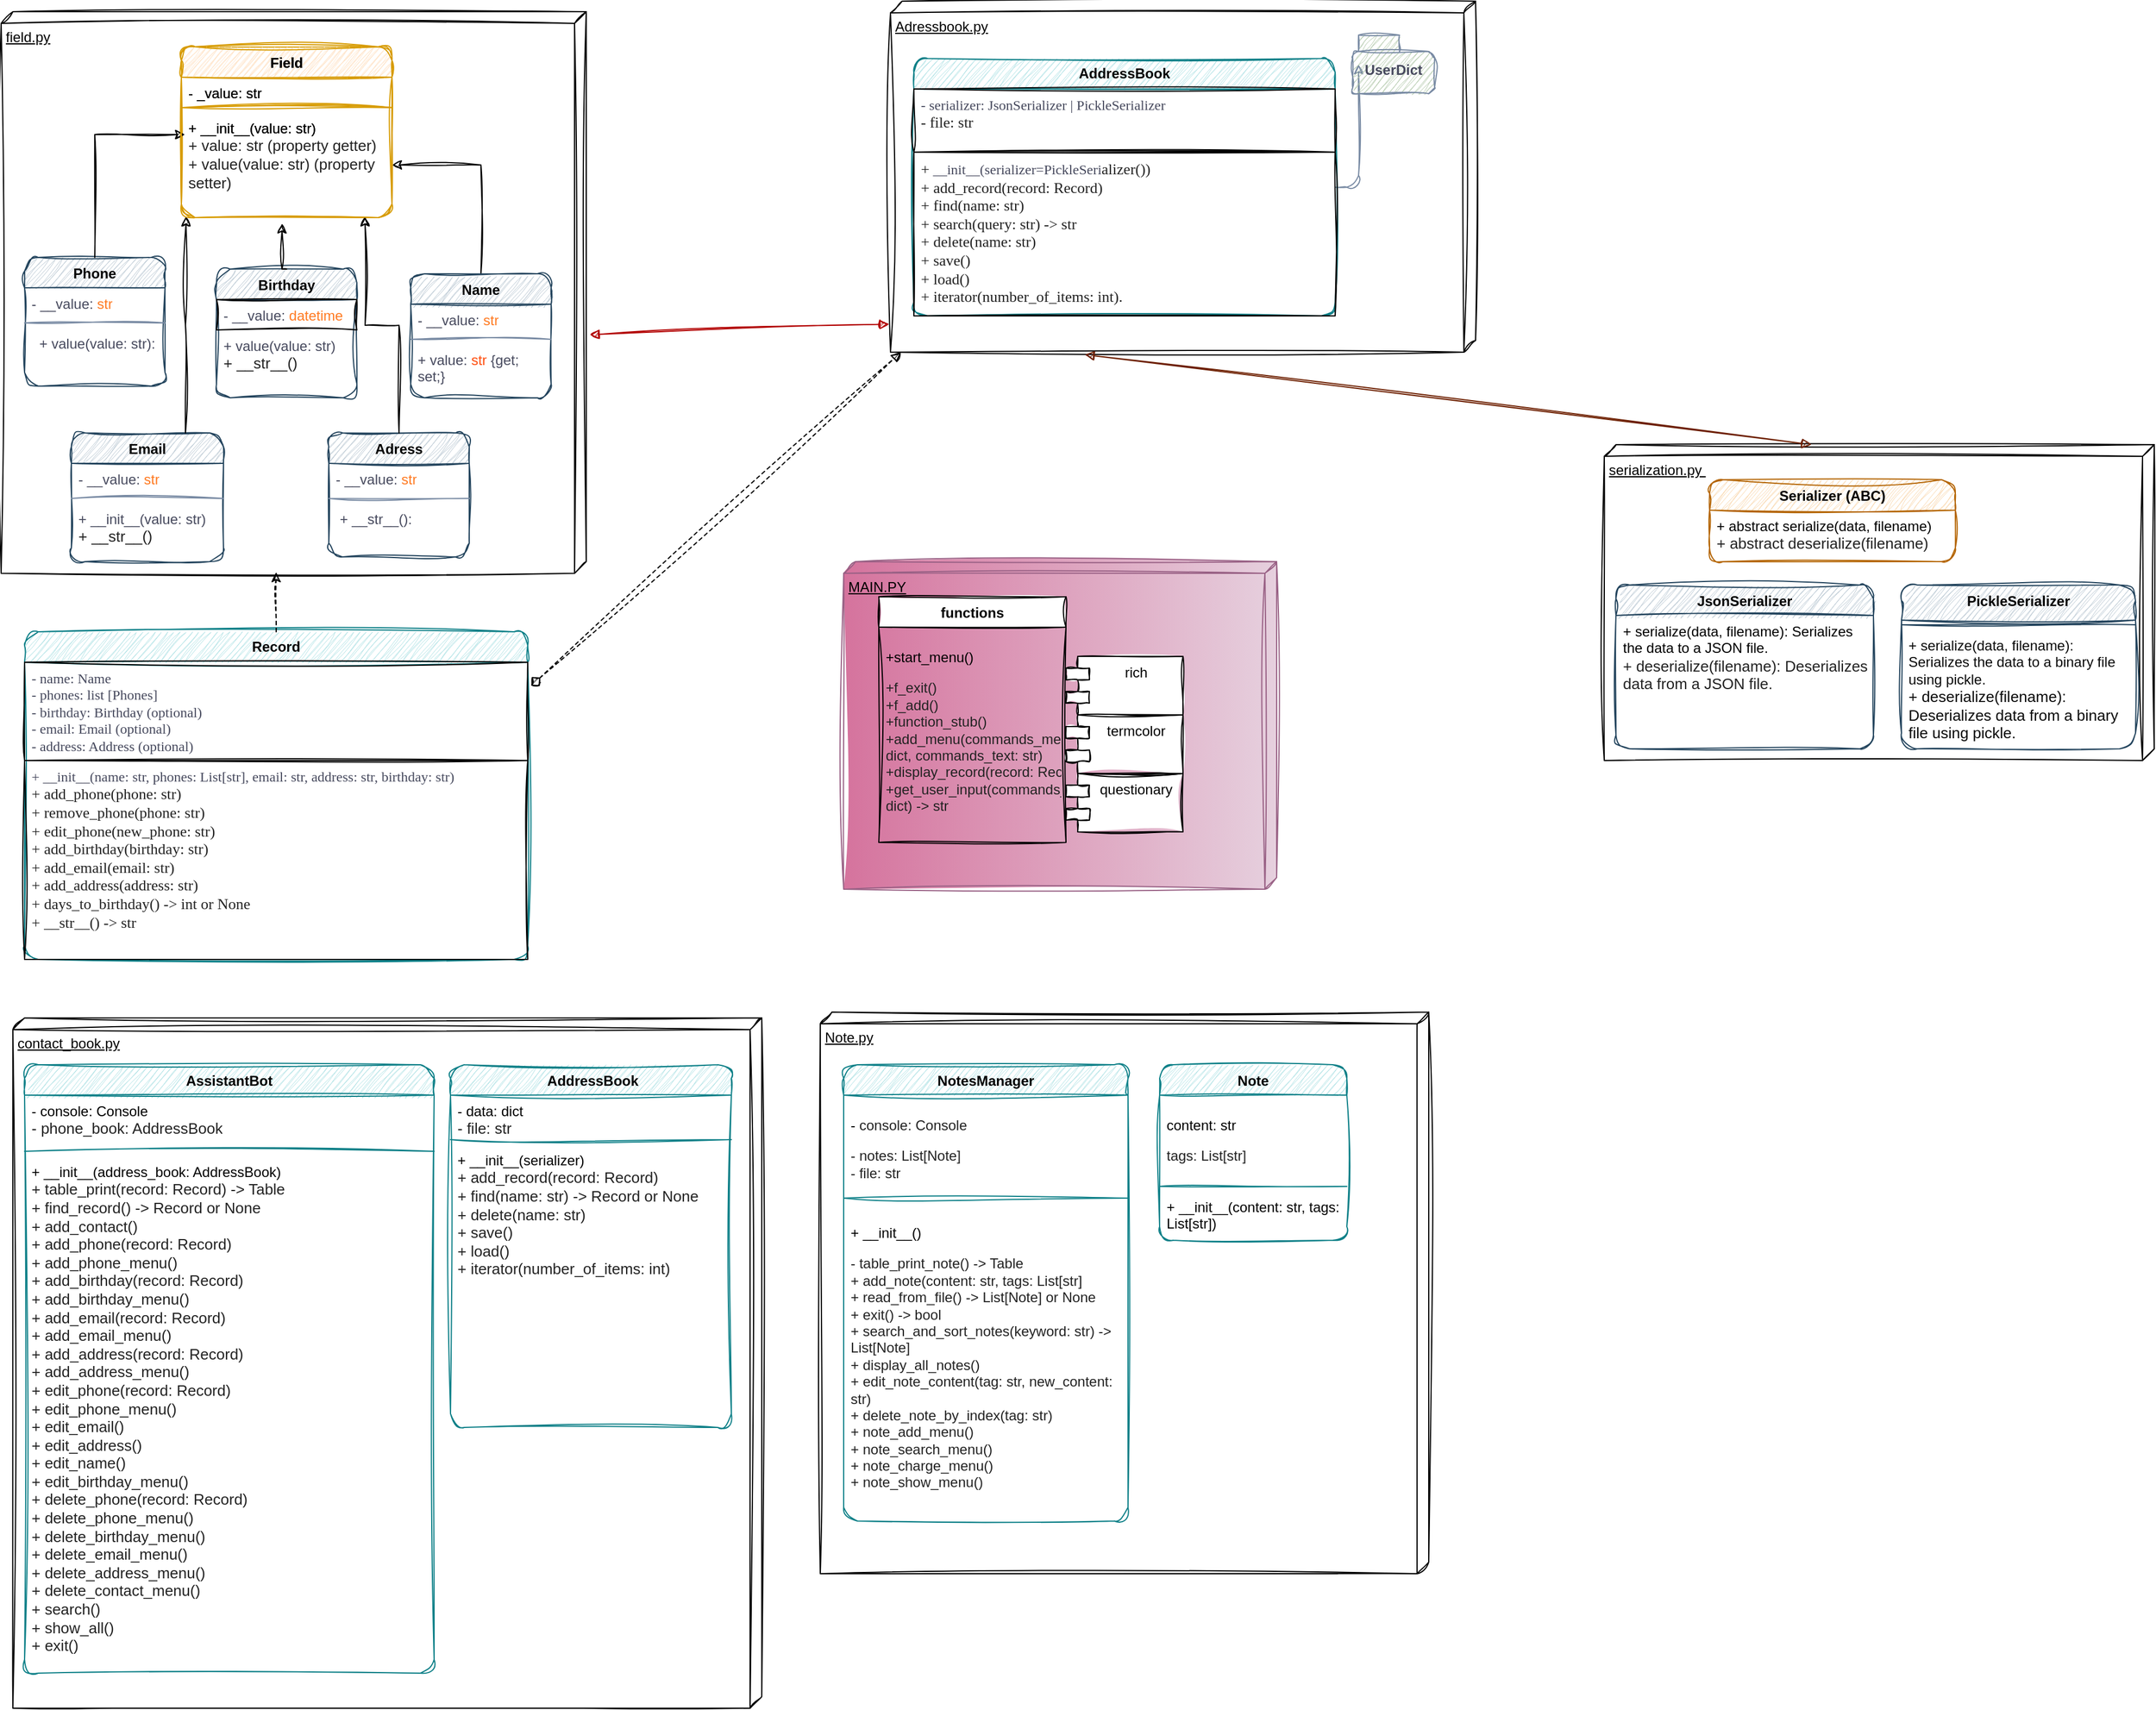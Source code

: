 <mxfile version="22.1.18" type="github">
  <diagram name="ページ1" id="56sixpd-Q7-I2ywJQ_Ff">
    <mxGraphModel dx="1434" dy="1959" grid="1" gridSize="10" guides="1" tooltips="1" connect="1" arrows="1" fold="1" page="1" pageScale="1" pageWidth="827" pageHeight="1169" math="0" shadow="0">
      <root>
        <mxCell id="0" />
        <mxCell id="1" parent="0" />
        <mxCell id="CZ0X2uUKR-2sS1H53aNZ-123" value="Note.py" style="verticalAlign=top;align=left;spacingTop=8;spacingLeft=2;spacingRight=12;shape=cube;size=10;direction=south;fontStyle=4;html=1;whiteSpace=wrap;sketch=1;curveFitting=1;jiggle=2;" vertex="1" parent="1">
          <mxGeometry x="730" y="-305" width="520" height="480" as="geometry" />
        </mxCell>
        <mxCell id="CZ0X2uUKR-2sS1H53aNZ-106" value="contact_book.py" style="verticalAlign=top;align=left;spacingTop=8;spacingLeft=2;spacingRight=12;shape=cube;size=10;direction=south;fontStyle=4;html=1;whiteSpace=wrap;sketch=1;curveFitting=1;jiggle=2;" vertex="1" parent="1">
          <mxGeometry x="40" y="-300" width="640" height="590" as="geometry" />
        </mxCell>
        <mxCell id="CZ0X2uUKR-2sS1H53aNZ-79" value="serialization.py&amp;nbsp;" style="verticalAlign=top;align=left;spacingTop=8;spacingLeft=2;spacingRight=12;shape=cube;size=10;direction=south;fontStyle=4;html=1;whiteSpace=wrap;sketch=1;curveFitting=1;jiggle=2;" vertex="1" parent="1">
          <mxGeometry x="1400" y="-790" width="470" height="270" as="geometry" />
        </mxCell>
        <mxCell id="CZ0X2uUKR-2sS1H53aNZ-51" value="field.py" style="verticalAlign=top;align=left;spacingTop=8;spacingLeft=2;spacingRight=12;shape=cube;size=10;direction=south;fontStyle=4;html=1;whiteSpace=wrap;sketch=1;curveFitting=1;jiggle=2;" vertex="1" parent="1">
          <mxGeometry x="30" y="-1160" width="500" height="480" as="geometry" />
        </mxCell>
        <mxCell id="CZ0X2uUKR-2sS1H53aNZ-50" value="Adressbook.py" style="verticalAlign=top;align=left;spacingTop=8;spacingLeft=2;spacingRight=12;shape=cube;size=10;direction=south;fontStyle=4;html=1;whiteSpace=wrap;sketch=1;curveFitting=1;jiggle=2;" vertex="1" parent="1">
          <mxGeometry x="790" y="-1169" width="500" height="300" as="geometry" />
        </mxCell>
        <mxCell id="CZ0X2uUKR-2sS1H53aNZ-56" style="edgeStyle=orthogonalEdgeStyle;rounded=0;orthogonalLoop=1;jettySize=auto;html=1;entryX=1;entryY=0.5;entryDx=0;entryDy=0;sketch=1;curveFitting=1;jiggle=2;" edge="1" parent="1" source="fRxtUmQrO1Woh4yGc04h-2" target="CZ0X2uUKR-2sS1H53aNZ-25">
          <mxGeometry relative="1" as="geometry" />
        </mxCell>
        <mxCell id="fRxtUmQrO1Woh4yGc04h-2" value="Name" style="swimlane;fontStyle=1;align=center;verticalAlign=top;childLayout=stackLayout;horizontal=1;startSize=26;horizontalStack=0;resizeParent=1;resizeParentMax=0;resizeLast=0;collapsible=1;marginBottom=0;whiteSpace=wrap;html=1;labelBackgroundColor=none;fillColor=#bac8d3;strokeColor=#23445d;rounded=1;sketch=1;curveFitting=1;jiggle=2;" parent="1" vertex="1">
          <mxGeometry x="380" y="-936" width="120" height="106" as="geometry" />
        </mxCell>
        <mxCell id="fRxtUmQrO1Woh4yGc04h-3" value="- __value:&amp;nbsp;&lt;font style=&quot;border-color: var(--border-color);&quot; color=&quot;#ff7a21&quot;&gt;str&lt;/font&gt;" style="text;strokeColor=none;fillColor=none;align=left;verticalAlign=top;spacingLeft=4;spacingRight=4;overflow=hidden;rotatable=0;points=[[0,0.5],[1,0.5]];portConstraint=eastwest;whiteSpace=wrap;html=1;labelBackgroundColor=none;fontColor=#46495D;rounded=1;sketch=1;curveFitting=1;jiggle=2;" parent="fRxtUmQrO1Woh4yGc04h-2" vertex="1">
          <mxGeometry y="26" width="120" height="26" as="geometry" />
        </mxCell>
        <mxCell id="fRxtUmQrO1Woh4yGc04h-4" value="" style="line;strokeWidth=1;fillColor=none;align=left;verticalAlign=middle;spacingTop=-1;spacingLeft=3;spacingRight=3;rotatable=0;labelPosition=right;points=[];portConstraint=eastwest;strokeColor=#788AA3;labelBackgroundColor=none;fontColor=#46495D;rounded=1;sketch=1;curveFitting=1;jiggle=2;" parent="fRxtUmQrO1Woh4yGc04h-2" vertex="1">
          <mxGeometry y="52" width="120" height="8" as="geometry" />
        </mxCell>
        <mxCell id="fRxtUmQrO1Woh4yGc04h-5" value="+ value:&amp;nbsp;&lt;font style=&quot;border-color: var(--border-color);&quot; color=&quot;#ff4d0d&quot;&gt;str&lt;/font&gt;&amp;nbsp;{get; set;}" style="text;strokeColor=none;fillColor=none;align=left;verticalAlign=top;spacingLeft=4;spacingRight=4;overflow=hidden;rotatable=0;points=[[0,0.5],[1,0.5]];portConstraint=eastwest;whiteSpace=wrap;html=1;labelBackgroundColor=none;fontColor=#46495D;rounded=1;sketch=1;curveFitting=1;jiggle=2;" parent="fRxtUmQrO1Woh4yGc04h-2" vertex="1">
          <mxGeometry y="60" width="120" height="46" as="geometry" />
        </mxCell>
        <mxCell id="fRxtUmQrO1Woh4yGc04h-6" value="Adress" style="swimlane;fontStyle=1;align=center;verticalAlign=top;childLayout=stackLayout;horizontal=1;startSize=26;horizontalStack=0;resizeParent=1;resizeParentMax=0;resizeLast=0;collapsible=1;marginBottom=0;whiteSpace=wrap;html=1;labelBackgroundColor=none;fillColor=#bac8d3;strokeColor=#23445d;rounded=1;sketch=1;curveFitting=1;jiggle=2;" parent="1" vertex="1">
          <mxGeometry x="310" y="-800" width="120" height="106" as="geometry" />
        </mxCell>
        <mxCell id="fRxtUmQrO1Woh4yGc04h-7" value="- __value:&amp;nbsp;&lt;font style=&quot;border-color: var(--border-color);&quot; color=&quot;#ff7a21&quot;&gt;str&lt;/font&gt;" style="text;strokeColor=none;fillColor=none;align=left;verticalAlign=top;spacingLeft=4;spacingRight=4;overflow=hidden;rotatable=0;points=[[0,0.5],[1,0.5]];portConstraint=eastwest;whiteSpace=wrap;html=1;labelBackgroundColor=none;fontColor=#46495D;rounded=1;sketch=1;curveFitting=1;jiggle=2;" parent="fRxtUmQrO1Woh4yGc04h-6" vertex="1">
          <mxGeometry y="26" width="120" height="26" as="geometry" />
        </mxCell>
        <mxCell id="fRxtUmQrO1Woh4yGc04h-8" value="" style="line;strokeWidth=1;fillColor=none;align=left;verticalAlign=middle;spacingTop=-1;spacingLeft=3;spacingRight=3;rotatable=0;labelPosition=right;points=[];portConstraint=eastwest;strokeColor=#788AA3;labelBackgroundColor=none;fontColor=#46495D;rounded=1;sketch=1;curveFitting=1;jiggle=2;" parent="fRxtUmQrO1Woh4yGc04h-6" vertex="1">
          <mxGeometry y="52" width="120" height="8" as="geometry" />
        </mxCell>
        <mxCell id="fRxtUmQrO1Woh4yGc04h-9" value="&amp;nbsp;+ __str__():" style="text;strokeColor=none;fillColor=none;align=left;verticalAlign=top;spacingLeft=4;spacingRight=4;overflow=hidden;rotatable=0;points=[[0,0.5],[1,0.5]];portConstraint=eastwest;whiteSpace=wrap;html=1;labelBackgroundColor=none;fontColor=#46495D;rounded=1;sketch=1;curveFitting=1;jiggle=2;" parent="fRxtUmQrO1Woh4yGc04h-6" vertex="1">
          <mxGeometry y="60" width="120" height="46" as="geometry" />
        </mxCell>
        <mxCell id="fRxtUmQrO1Woh4yGc04h-11" value="Email" style="swimlane;fontStyle=1;align=center;verticalAlign=top;childLayout=stackLayout;horizontal=1;startSize=26;horizontalStack=0;resizeParent=1;resizeParentMax=0;resizeLast=0;collapsible=1;marginBottom=0;whiteSpace=wrap;html=1;labelBackgroundColor=none;fillColor=#bac8d3;strokeColor=#23445d;rounded=1;sketch=1;curveFitting=1;jiggle=2;" parent="1" vertex="1">
          <mxGeometry x="90" y="-800" width="130" height="110" as="geometry" />
        </mxCell>
        <mxCell id="fRxtUmQrO1Woh4yGc04h-12" value="- __value:&amp;nbsp;&lt;font style=&quot;border-color: var(--border-color);&quot; color=&quot;#ff7a21&quot;&gt;str&lt;/font&gt;" style="text;strokeColor=none;fillColor=none;align=left;verticalAlign=top;spacingLeft=4;spacingRight=4;overflow=hidden;rotatable=0;points=[[0,0.5],[1,0.5]];portConstraint=eastwest;whiteSpace=wrap;html=1;labelBackgroundColor=none;fontColor=#46495D;rounded=1;sketch=1;curveFitting=1;jiggle=2;" parent="fRxtUmQrO1Woh4yGc04h-11" vertex="1">
          <mxGeometry y="26" width="130" height="26" as="geometry" />
        </mxCell>
        <mxCell id="fRxtUmQrO1Woh4yGc04h-13" value="" style="line;strokeWidth=1;fillColor=none;align=left;verticalAlign=middle;spacingTop=-1;spacingLeft=3;spacingRight=3;rotatable=0;labelPosition=right;points=[];portConstraint=eastwest;strokeColor=#788AA3;labelBackgroundColor=none;fontColor=#46495D;rounded=1;sketch=1;curveFitting=1;jiggle=2;" parent="fRxtUmQrO1Woh4yGc04h-11" vertex="1">
          <mxGeometry y="52" width="130" height="8" as="geometry" />
        </mxCell>
        <mxCell id="fRxtUmQrO1Woh4yGc04h-14" value="+ __init__(value: str)&lt;br style=&quot;color: rgb(34, 34, 34); font-family: Arial, Helvetica, sans-serif; font-size: small;&quot;&gt;&lt;span style=&quot;color: rgb(34, 34, 34); font-family: Arial, Helvetica, sans-serif; font-size: small; background-color: rgb(255, 255, 255);&quot;&gt;+ __str__()&lt;/span&gt;" style="text;strokeColor=none;fillColor=none;align=left;verticalAlign=top;spacingLeft=4;spacingRight=4;overflow=hidden;rotatable=0;points=[[0,0.5],[1,0.5]];portConstraint=eastwest;whiteSpace=wrap;html=1;shadow=1;labelBackgroundColor=none;fontColor=#46495D;rounded=1;sketch=1;curveFitting=1;jiggle=2;" parent="fRxtUmQrO1Woh4yGc04h-11" vertex="1">
          <mxGeometry y="60" width="130" height="50" as="geometry" />
        </mxCell>
        <mxCell id="fRxtUmQrO1Woh4yGc04h-16" value="Phone" style="swimlane;fontStyle=1;align=center;verticalAlign=top;childLayout=stackLayout;horizontal=1;startSize=26;horizontalStack=0;resizeParent=1;resizeParentMax=0;resizeLast=0;collapsible=1;marginBottom=0;whiteSpace=wrap;html=1;labelBackgroundColor=none;fillColor=#bac8d3;strokeColor=#23445d;rounded=1;sketch=1;curveFitting=1;jiggle=2;" parent="1" vertex="1">
          <mxGeometry x="50" y="-950" width="120" height="110" as="geometry" />
        </mxCell>
        <mxCell id="fRxtUmQrO1Woh4yGc04h-17" value="- __value:&amp;nbsp;&lt;font style=&quot;border-color: var(--border-color);&quot; color=&quot;#ff7a21&quot;&gt;str&lt;/font&gt;" style="text;strokeColor=none;fillColor=none;align=left;verticalAlign=top;spacingLeft=4;spacingRight=4;overflow=hidden;rotatable=0;points=[[0,0.5],[1,0.5]];portConstraint=eastwest;whiteSpace=wrap;html=1;labelBackgroundColor=none;fontColor=#46495D;rounded=1;sketch=1;curveFitting=1;jiggle=2;" parent="fRxtUmQrO1Woh4yGc04h-16" vertex="1">
          <mxGeometry y="26" width="120" height="26" as="geometry" />
        </mxCell>
        <mxCell id="fRxtUmQrO1Woh4yGc04h-18" value="" style="line;strokeWidth=1;fillColor=none;align=left;verticalAlign=middle;spacingTop=-1;spacingLeft=3;spacingRight=3;rotatable=0;labelPosition=right;points=[];portConstraint=eastwest;strokeColor=#788AA3;labelBackgroundColor=none;fontColor=#46495D;rounded=1;sketch=1;curveFitting=1;jiggle=2;" parent="fRxtUmQrO1Woh4yGc04h-16" vertex="1">
          <mxGeometry y="52" width="120" height="8" as="geometry" />
        </mxCell>
        <mxCell id="fRxtUmQrO1Woh4yGc04h-19" value="&amp;nbsp; + value(value: str):" style="text;strokeColor=none;fillColor=none;align=left;verticalAlign=top;spacingLeft=4;spacingRight=4;overflow=hidden;rotatable=0;points=[[0,0.5],[1,0.5]];portConstraint=eastwest;whiteSpace=wrap;html=1;labelBackgroundColor=none;fontColor=#46495D;rounded=1;sketch=1;curveFitting=1;jiggle=2;" parent="fRxtUmQrO1Woh4yGc04h-16" vertex="1">
          <mxGeometry y="60" width="120" height="50" as="geometry" />
        </mxCell>
        <mxCell id="fRxtUmQrO1Woh4yGc04h-20" value="Birthday" style="swimlane;fontStyle=1;align=center;verticalAlign=top;childLayout=stackLayout;horizontal=1;startSize=26;horizontalStack=0;resizeParent=1;resizeParentMax=0;resizeLast=0;collapsible=1;marginBottom=0;whiteSpace=wrap;html=1;labelBackgroundColor=none;fillColor=#bac8d3;strokeColor=#23445d;rounded=1;sketch=1;curveFitting=1;jiggle=2;" parent="1" vertex="1">
          <mxGeometry x="214" y="-940" width="120" height="110" as="geometry" />
        </mxCell>
        <mxCell id="fRxtUmQrO1Woh4yGc04h-21" value="- __value: &lt;font color=&quot;#ff7a21&quot;&gt;datetime&lt;/font&gt;" style="text;strokeColor=default;fillColor=none;align=left;verticalAlign=top;spacingLeft=4;spacingRight=4;overflow=hidden;rotatable=0;points=[[0,0.5],[1,0.5]];portConstraint=eastwest;whiteSpace=wrap;html=1;labelBackgroundColor=none;fontColor=#46495D;rounded=0;sketch=1;curveFitting=1;jiggle=2;" parent="fRxtUmQrO1Woh4yGc04h-20" vertex="1">
          <mxGeometry y="26" width="120" height="26" as="geometry" />
        </mxCell>
        <mxCell id="fRxtUmQrO1Woh4yGc04h-22" value="+ value(value: str)&lt;div style=&quot;color: rgb(34, 34, 34); font-family: Arial, Helvetica, sans-serif; font-size: small;&quot;&gt;+ __str__()&lt;/div&gt;" style="text;strokeColor=none;fillColor=none;align=left;verticalAlign=top;spacingLeft=4;spacingRight=4;overflow=hidden;rotatable=0;points=[[0,0.5],[1,0.5]];portConstraint=eastwest;whiteSpace=wrap;html=1;labelBackgroundColor=none;fontColor=#46495D;rounded=1;sketch=1;curveFitting=1;jiggle=2;" parent="fRxtUmQrO1Woh4yGc04h-20" vertex="1">
          <mxGeometry y="52" width="120" height="58" as="geometry" />
        </mxCell>
        <mxCell id="fRxtUmQrO1Woh4yGc04h-30" value="Record" style="swimlane;fontStyle=1;childLayout=stackLayout;horizontal=1;startSize=26;fillColor=#b0e3e6;horizontalStack=0;resizeParent=1;resizeParentMax=0;resizeLast=0;collapsible=1;marginBottom=0;whiteSpace=wrap;html=1;rounded=1;strokeColor=#0e8088;sketch=1;curveFitting=1;jiggle=2;" parent="1" vertex="1">
          <mxGeometry x="50" y="-630" width="430" height="280" as="geometry">
            <mxRectangle x="280" y="-770" width="80" height="30" as="alternateBounds" />
          </mxGeometry>
        </mxCell>
        <mxCell id="fRxtUmQrO1Woh4yGc04h-31" value="&lt;font face=&quot;Times New Roman&quot;&gt;- name: Name&lt;br&gt;- phones: list [Phones]&lt;br&gt;-&amp;nbsp;birthday: Birthday (optional)&lt;br&gt;-&amp;nbsp;email: Email (optional)&lt;br&gt;-&amp;nbsp;address: Address (optional)&lt;/font&gt;" style="text;strokeColor=default;fillColor=none;align=left;verticalAlign=top;spacingLeft=4;spacingRight=4;overflow=hidden;rotatable=0;points=[[0,0.5],[1,0.5]];portConstraint=eastwest;whiteSpace=wrap;html=1;fontColor=#46495D;sketch=1;curveFitting=1;jiggle=2;" parent="fRxtUmQrO1Woh4yGc04h-30" vertex="1">
          <mxGeometry y="26" width="430" height="84" as="geometry" />
        </mxCell>
        <mxCell id="fRxtUmQrO1Woh4yGc04h-32" value="&lt;div&gt;&lt;font face=&quot;Times New Roman&quot;&gt;+ __init__(name: str, phones: List[str], email: str, address: str, birthday: str)&lt;br style=&quot;color: rgb(34, 34, 34); font-size: small; background-color: rgb(255, 255, 255);&quot;&gt;&lt;span style=&quot;color: rgb(34, 34, 34); font-size: small; background-color: rgb(255, 255, 255);&quot;&gt;+ add_phone(phone: str)&lt;/span&gt;&lt;br style=&quot;color: rgb(34, 34, 34); font-size: small; background-color: rgb(255, 255, 255);&quot;&gt;&lt;span style=&quot;color: rgb(34, 34, 34); font-size: small; background-color: rgb(255, 255, 255);&quot;&gt;+ remove_phone(phone: str)&lt;/span&gt;&lt;br style=&quot;color: rgb(34, 34, 34); font-size: small; background-color: rgb(255, 255, 255);&quot;&gt;&lt;span style=&quot;color: rgb(34, 34, 34); font-size: small; background-color: rgb(255, 255, 255);&quot;&gt;+ edit_phone(new_phone: str)&lt;/span&gt;&lt;br style=&quot;color: rgb(34, 34, 34); font-size: small; background-color: rgb(255, 255, 255);&quot;&gt;&lt;span style=&quot;color: rgb(34, 34, 34); font-size: small; background-color: rgb(255, 255, 255);&quot;&gt;+ add_birthday(birthday: str)&lt;/span&gt;&lt;br style=&quot;color: rgb(34, 34, 34); font-size: small; background-color: rgb(255, 255, 255);&quot;&gt;&lt;span style=&quot;color: rgb(34, 34, 34); font-size: small; background-color: rgb(255, 255, 255);&quot;&gt;+ add_email(email: str)&lt;/span&gt;&lt;br style=&quot;color: rgb(34, 34, 34); font-size: small; background-color: rgb(255, 255, 255);&quot;&gt;&lt;span style=&quot;color: rgb(34, 34, 34); font-size: small; background-color: rgb(255, 255, 255);&quot;&gt;+ add_address(address: str)&lt;/span&gt;&lt;br style=&quot;color: rgb(34, 34, 34); font-size: small; background-color: rgb(255, 255, 255);&quot;&gt;&lt;span style=&quot;color: rgb(34, 34, 34); font-size: small; background-color: rgb(255, 255, 255);&quot;&gt;+ days_to_birthday() -&amp;gt; int or None&lt;/span&gt;&lt;br style=&quot;color: rgb(34, 34, 34); font-size: small; background-color: rgb(255, 255, 255);&quot;&gt;&lt;span style=&quot;color: rgb(34, 34, 34); font-size: small; background-color: rgb(255, 255, 255);&quot;&gt;+ __str__() -&amp;gt; str&lt;/span&gt;&lt;br&gt;&lt;/font&gt;&lt;/div&gt;&lt;div&gt;&lt;br&gt;&lt;/div&gt;" style="text;strokeColor=default;fillColor=none;align=left;verticalAlign=top;spacingLeft=4;spacingRight=4;overflow=hidden;rotatable=0;points=[[0,0.5],[1,0.5]];portConstraint=eastwest;whiteSpace=wrap;html=1;fontColor=#46495D;sketch=1;curveFitting=1;jiggle=2;" parent="fRxtUmQrO1Woh4yGc04h-30" vertex="1">
          <mxGeometry y="110" width="430" height="170" as="geometry" />
        </mxCell>
        <mxCell id="fRxtUmQrO1Woh4yGc04h-38" style="edgeStyle=orthogonalEdgeStyle;rounded=1;orthogonalLoop=1;jettySize=auto;html=1;strokeColor=#788AA3;fontColor=#46495D;fillColor=#B2C9AB;sketch=1;curveFitting=1;jiggle=2;" parent="1" source="fRxtUmQrO1Woh4yGc04h-39" target="fRxtUmQrO1Woh4yGc04h-42" edge="1">
          <mxGeometry relative="1" as="geometry" />
        </mxCell>
        <mxCell id="fRxtUmQrO1Woh4yGc04h-39" value="AddressBook" style="swimlane;fontStyle=1;childLayout=stackLayout;horizontal=1;startSize=26;fillColor=#b0e3e6;horizontalStack=0;resizeParent=1;resizeParentMax=0;resizeLast=0;collapsible=1;marginBottom=0;whiteSpace=wrap;html=1;rounded=1;strokeColor=#0e8088;sketch=1;curveFitting=1;jiggle=2;" parent="1" vertex="1">
          <mxGeometry x="810" y="-1120" width="360" height="220" as="geometry" />
        </mxCell>
        <mxCell id="fRxtUmQrO1Woh4yGc04h-40" value="&lt;font face=&quot;Times New Roman&quot;&gt;- serializer: JsonSerializer | PickleSerializer&lt;br style=&quot;color: rgb(34, 34, 34); font-size: small; background-color: rgb(255, 255, 255);&quot;&gt;&lt;span style=&quot;color: rgb(34, 34, 34); font-size: small; background-color: rgb(255, 255, 255);&quot;&gt;- file: str&lt;/span&gt;&lt;/font&gt;" style="text;strokeColor=default;fillColor=none;align=left;verticalAlign=top;spacingLeft=4;spacingRight=4;overflow=hidden;rotatable=0;points=[[0,0.5],[1,0.5]];portConstraint=eastwest;whiteSpace=wrap;html=1;fontColor=#46495D;sketch=1;curveFitting=1;jiggle=2;" parent="fRxtUmQrO1Woh4yGc04h-39" vertex="1">
          <mxGeometry y="26" width="360" height="54" as="geometry" />
        </mxCell>
        <mxCell id="fRxtUmQrO1Woh4yGc04h-41" value="&lt;font face=&quot;Times New Roman&quot;&gt;&lt;span style=&quot;color: rgb(34, 34, 34); font-size: small; background-color: rgb(255, 255, 255);&quot;&gt;+&lt;/span&gt;&amp;nbsp;__init__(serializer=PickleSeri&lt;wbr style=&quot;color: rgb(34, 34, 34); font-size: small;&quot;&gt;&lt;span style=&quot;color: rgb(34, 34, 34); font-size: small; background-color: rgb(255, 255, 255);&quot;&gt;alizer())&lt;/span&gt;&lt;br style=&quot;color: rgb(34, 34, 34); font-size: small;&quot;&gt;&lt;span style=&quot;color: rgb(34, 34, 34); font-size: small; background-color: rgb(255, 255, 255);&quot;&gt;+ add_record(record: Record)&lt;/span&gt;&lt;br style=&quot;color: rgb(34, 34, 34); font-size: small;&quot;&gt;&lt;span style=&quot;color: rgb(34, 34, 34); font-size: small; background-color: rgb(255, 255, 255);&quot;&gt;+ find(name: str)&lt;/span&gt;&lt;br style=&quot;color: rgb(34, 34, 34); font-size: small;&quot;&gt;&lt;span style=&quot;color: rgb(34, 34, 34); font-size: small; background-color: rgb(255, 255, 255);&quot;&gt;+ search(query: str) -&amp;gt; str&lt;/span&gt;&lt;br style=&quot;color: rgb(34, 34, 34); font-size: small;&quot;&gt;&lt;span style=&quot;color: rgb(34, 34, 34); font-size: small; background-color: rgb(255, 255, 255);&quot;&gt;+ delete(name: str)&lt;/span&gt;&lt;br style=&quot;color: rgb(34, 34, 34); font-size: small;&quot;&gt;&lt;span style=&quot;color: rgb(34, 34, 34); font-size: small; background-color: rgb(255, 255, 255);&quot;&gt;+ save()&lt;/span&gt;&lt;br style=&quot;color: rgb(34, 34, 34); font-size: small;&quot;&gt;&lt;span style=&quot;color: rgb(34, 34, 34); font-size: small; background-color: rgb(255, 255, 255);&quot;&gt;+ load()&lt;/span&gt;&lt;br style=&quot;color: rgb(34, 34, 34); font-size: small;&quot;&gt;&lt;span style=&quot;color: rgb(34, 34, 34); font-size: small; background-color: rgb(255, 255, 255);&quot;&gt;+ iterator(number_of_items: int)&lt;/span&gt;&lt;span style=&quot;color: rgb(34, 34, 34); font-size: small; background-color: rgb(255, 255, 255);&quot;&gt;.&lt;/span&gt;&lt;/font&gt;" style="text;strokeColor=default;fillColor=none;align=left;verticalAlign=top;spacingLeft=4;spacingRight=4;overflow=hidden;rotatable=0;points=[[0,0.5],[1,0.5]];portConstraint=eastwest;whiteSpace=wrap;html=1;fontColor=#46495D;sketch=1;curveFitting=1;jiggle=2;" parent="fRxtUmQrO1Woh4yGc04h-39" vertex="1">
          <mxGeometry y="80" width="360" height="140" as="geometry" />
        </mxCell>
        <mxCell id="fRxtUmQrO1Woh4yGc04h-42" value="UserDict" style="shape=folder;fontStyle=1;spacingTop=10;tabWidth=40;tabHeight=14;tabPosition=left;html=1;whiteSpace=wrap;rounded=1;strokeColor=#788AA3;fontColor=#46495D;fillColor=#B2C9AB;sketch=1;curveFitting=1;jiggle=2;" parent="1" vertex="1">
          <mxGeometry x="1185" y="-1140" width="70" height="50" as="geometry" />
        </mxCell>
        <mxCell id="CZ0X2uUKR-2sS1H53aNZ-22" value="Field" style="swimlane;fontStyle=1;align=center;verticalAlign=top;childLayout=stackLayout;horizontal=1;startSize=26;horizontalStack=0;resizeParent=1;resizeParentMax=0;resizeLast=0;collapsible=1;marginBottom=0;whiteSpace=wrap;html=1;rounded=1;fillColor=#ffe6cc;strokeColor=#d79b00;sketch=1;curveFitting=1;jiggle=2;" vertex="1" parent="1">
          <mxGeometry x="184" y="-1130" width="180" height="146" as="geometry" />
        </mxCell>
        <mxCell id="CZ0X2uUKR-2sS1H53aNZ-23" value="- _value: str" style="text;strokeColor=none;fillColor=none;align=left;verticalAlign=top;spacingLeft=4;spacingRight=4;overflow=hidden;rotatable=0;points=[[0,0.5],[1,0.5]];portConstraint=eastwest;whiteSpace=wrap;html=1;sketch=1;curveFitting=1;jiggle=2;" vertex="1" parent="CZ0X2uUKR-2sS1H53aNZ-22">
          <mxGeometry y="26" width="180" height="22" as="geometry" />
        </mxCell>
        <mxCell id="CZ0X2uUKR-2sS1H53aNZ-24" value="" style="line;strokeWidth=1;fillColor=none;align=left;verticalAlign=middle;spacingTop=-1;spacingLeft=3;spacingRight=3;rotatable=0;labelPosition=right;points=[];portConstraint=eastwest;strokeColor=inherit;sketch=1;curveFitting=1;jiggle=2;" vertex="1" parent="CZ0X2uUKR-2sS1H53aNZ-22">
          <mxGeometry y="48" width="180" height="8" as="geometry" />
        </mxCell>
        <mxCell id="CZ0X2uUKR-2sS1H53aNZ-25" value="+ __init__(value: str)&lt;br style=&quot;color: rgb(34, 34, 34); font-family: Arial, Helvetica, sans-serif; font-size: small; background-color: rgb(255, 255, 255);&quot;&gt;&lt;span style=&quot;color: rgb(34, 34, 34); font-family: Arial, Helvetica, sans-serif; font-size: small; background-color: rgb(255, 255, 255);&quot;&gt;+ value: str (property getter)&lt;/span&gt;&lt;br style=&quot;color: rgb(34, 34, 34); font-family: Arial, Helvetica, sans-serif; font-size: small; background-color: rgb(255, 255, 255);&quot;&gt;&lt;span style=&quot;color: rgb(34, 34, 34); font-family: Arial, Helvetica, sans-serif; font-size: small; background-color: rgb(255, 255, 255);&quot;&gt;+ value(value: str) (property setter)&lt;/span&gt;" style="text;strokeColor=none;fillColor=none;align=left;verticalAlign=top;spacingLeft=4;spacingRight=4;overflow=hidden;rotatable=0;points=[[0,0.5],[1,0.5]];portConstraint=eastwest;whiteSpace=wrap;html=1;sketch=1;curveFitting=1;jiggle=2;" vertex="1" parent="CZ0X2uUKR-2sS1H53aNZ-22">
          <mxGeometry y="56" width="180" height="90" as="geometry" />
        </mxCell>
        <mxCell id="CZ0X2uUKR-2sS1H53aNZ-54" style="edgeStyle=orthogonalEdgeStyle;rounded=0;orthogonalLoop=1;jettySize=auto;html=1;exitX=0.5;exitY=0;exitDx=0;exitDy=0;entryX=0.017;entryY=0.211;entryDx=0;entryDy=0;entryPerimeter=0;sketch=1;curveFitting=1;jiggle=2;" edge="1" parent="1" source="fRxtUmQrO1Woh4yGc04h-16" target="CZ0X2uUKR-2sS1H53aNZ-25">
          <mxGeometry relative="1" as="geometry" />
        </mxCell>
        <mxCell id="CZ0X2uUKR-2sS1H53aNZ-55" style="edgeStyle=orthogonalEdgeStyle;rounded=0;orthogonalLoop=1;jettySize=auto;html=1;exitX=0.5;exitY=0;exitDx=0;exitDy=0;entryX=0.478;entryY=1.056;entryDx=0;entryDy=0;entryPerimeter=0;sketch=1;curveFitting=1;jiggle=2;" edge="1" parent="1" source="fRxtUmQrO1Woh4yGc04h-20" target="CZ0X2uUKR-2sS1H53aNZ-25">
          <mxGeometry relative="1" as="geometry" />
        </mxCell>
        <mxCell id="CZ0X2uUKR-2sS1H53aNZ-57" style="edgeStyle=orthogonalEdgeStyle;rounded=0;orthogonalLoop=1;jettySize=auto;html=1;entryX=0.872;entryY=0.989;entryDx=0;entryDy=0;entryPerimeter=0;sketch=1;curveFitting=1;jiggle=2;" edge="1" parent="1" source="fRxtUmQrO1Woh4yGc04h-6" target="CZ0X2uUKR-2sS1H53aNZ-25">
          <mxGeometry relative="1" as="geometry" />
        </mxCell>
        <mxCell id="CZ0X2uUKR-2sS1H53aNZ-59" style="edgeStyle=orthogonalEdgeStyle;rounded=0;orthogonalLoop=1;jettySize=auto;html=1;exitX=0.75;exitY=0;exitDx=0;exitDy=0;entryX=0.022;entryY=0.989;entryDx=0;entryDy=0;entryPerimeter=0;sketch=1;curveFitting=1;jiggle=2;" edge="1" parent="1" source="fRxtUmQrO1Woh4yGc04h-11" target="CZ0X2uUKR-2sS1H53aNZ-25">
          <mxGeometry relative="1" as="geometry" />
        </mxCell>
        <mxCell id="CZ0X2uUKR-2sS1H53aNZ-62" value="" style="endArrow=block;startArrow=block;endFill=1;startFill=1;html=1;rounded=0;entryX=0.92;entryY=1.002;entryDx=0;entryDy=0;entryPerimeter=0;exitX=0.575;exitY=-0.006;exitDx=0;exitDy=0;exitPerimeter=0;fillColor=#e51400;strokeColor=#B20000;sketch=1;curveFitting=1;jiggle=2;" edge="1" parent="1" source="CZ0X2uUKR-2sS1H53aNZ-51" target="CZ0X2uUKR-2sS1H53aNZ-50">
          <mxGeometry width="160" relative="1" as="geometry">
            <mxPoint x="520" y="-870" as="sourcePoint" />
            <mxPoint x="680" y="-870" as="targetPoint" />
            <Array as="points" />
          </mxGeometry>
        </mxCell>
        <mxCell id="CZ0X2uUKR-2sS1H53aNZ-63" value="Serializer (ABC)" style="swimlane;fontStyle=1;align=center;verticalAlign=top;childLayout=stackLayout;horizontal=1;startSize=26;horizontalStack=0;resizeParent=1;resizeParentMax=0;resizeLast=0;collapsible=1;marginBottom=0;whiteSpace=wrap;html=1;fillColor=#fad7ac;strokeColor=#b46504;rounded=1;sketch=1;curveFitting=1;jiggle=2;" vertex="1" parent="1">
          <mxGeometry x="1490" y="-760" width="210" height="70" as="geometry" />
        </mxCell>
        <mxCell id="CZ0X2uUKR-2sS1H53aNZ-64" value="+ abstract serialize(data, filename)&lt;br style=&quot;color: rgb(34, 34, 34); font-family: Arial, Helvetica, sans-serif; font-size: small; background-color: rgb(255, 255, 255);&quot;&gt;&lt;span style=&quot;color: rgb(34, 34, 34); font-family: Arial, Helvetica, sans-serif; font-size: small; background-color: rgb(255, 255, 255);&quot;&gt;+ abstract deserialize(filename)&lt;/span&gt;" style="text;strokeColor=none;fillColor=none;align=left;verticalAlign=top;spacingLeft=4;spacingRight=4;overflow=hidden;rotatable=0;points=[[0,0.5],[1,0.5]];portConstraint=eastwest;whiteSpace=wrap;html=1;sketch=1;curveFitting=1;jiggle=2;" vertex="1" parent="CZ0X2uUKR-2sS1H53aNZ-63">
          <mxGeometry y="26" width="210" height="44" as="geometry" />
        </mxCell>
        <mxCell id="CZ0X2uUKR-2sS1H53aNZ-67" value="Field" style="swimlane;fontStyle=1;align=center;verticalAlign=top;childLayout=stackLayout;horizontal=1;startSize=26;horizontalStack=0;resizeParent=1;resizeParentMax=0;resizeLast=0;collapsible=1;marginBottom=0;whiteSpace=wrap;html=1;rounded=1;fillColor=#ffe6cc;strokeColor=#d79b00;sketch=1;curveFitting=1;jiggle=2;" vertex="1" parent="1">
          <mxGeometry x="184" y="-1130" width="180" height="146" as="geometry" />
        </mxCell>
        <mxCell id="CZ0X2uUKR-2sS1H53aNZ-68" value="- _value: str" style="text;strokeColor=none;fillColor=none;align=left;verticalAlign=top;spacingLeft=4;spacingRight=4;overflow=hidden;rotatable=0;points=[[0,0.5],[1,0.5]];portConstraint=eastwest;whiteSpace=wrap;html=1;sketch=1;curveFitting=1;jiggle=2;" vertex="1" parent="CZ0X2uUKR-2sS1H53aNZ-67">
          <mxGeometry y="26" width="180" height="22" as="geometry" />
        </mxCell>
        <mxCell id="CZ0X2uUKR-2sS1H53aNZ-69" value="" style="line;strokeWidth=1;fillColor=none;align=left;verticalAlign=middle;spacingTop=-1;spacingLeft=3;spacingRight=3;rotatable=0;labelPosition=right;points=[];portConstraint=eastwest;strokeColor=inherit;sketch=1;curveFitting=1;jiggle=2;" vertex="1" parent="CZ0X2uUKR-2sS1H53aNZ-67">
          <mxGeometry y="48" width="180" height="8" as="geometry" />
        </mxCell>
        <mxCell id="CZ0X2uUKR-2sS1H53aNZ-70" value="+ __init__(value: str)&lt;br style=&quot;color: rgb(34, 34, 34); font-family: Arial, Helvetica, sans-serif; font-size: small; background-color: rgb(255, 255, 255);&quot;&gt;&lt;span style=&quot;color: rgb(34, 34, 34); font-family: Arial, Helvetica, sans-serif; font-size: small; background-color: rgb(255, 255, 255);&quot;&gt;+ value: str (property getter)&lt;/span&gt;&lt;br style=&quot;color: rgb(34, 34, 34); font-family: Arial, Helvetica, sans-serif; font-size: small; background-color: rgb(255, 255, 255);&quot;&gt;&lt;span style=&quot;color: rgb(34, 34, 34); font-family: Arial, Helvetica, sans-serif; font-size: small; background-color: rgb(255, 255, 255);&quot;&gt;+ value(value: str) (property setter)&lt;/span&gt;" style="text;strokeColor=none;fillColor=none;align=left;verticalAlign=top;spacingLeft=4;spacingRight=4;overflow=hidden;rotatable=0;points=[[0,0.5],[1,0.5]];portConstraint=eastwest;whiteSpace=wrap;html=1;sketch=1;curveFitting=1;jiggle=2;" vertex="1" parent="CZ0X2uUKR-2sS1H53aNZ-67">
          <mxGeometry y="56" width="180" height="90" as="geometry" />
        </mxCell>
        <mxCell id="CZ0X2uUKR-2sS1H53aNZ-71" value="JsonSerializer" style="swimlane;fontStyle=1;align=center;verticalAlign=top;childLayout=stackLayout;horizontal=1;startSize=26;horizontalStack=0;resizeParent=1;resizeParentMax=0;resizeLast=0;collapsible=1;marginBottom=0;whiteSpace=wrap;html=1;fillColor=#bac8d3;strokeColor=#23445d;rounded=1;sketch=1;curveFitting=1;jiggle=2;" vertex="1" parent="1">
          <mxGeometry x="1410" y="-670" width="220" height="140" as="geometry" />
        </mxCell>
        <mxCell id="CZ0X2uUKR-2sS1H53aNZ-72" value="+ serialize(data, filename): Serializes the data to a JSON file.&lt;br style=&quot;color: rgb(34, 34, 34); font-family: Arial, Helvetica, sans-serif; font-size: small; background-color: rgb(255, 255, 255);&quot;&gt;&lt;span style=&quot;color: rgb(34, 34, 34); font-family: Arial, Helvetica, sans-serif; font-size: small; background-color: rgb(255, 255, 255);&quot;&gt;+ deserialize(filename): Deserializes data from a JSON file.&lt;/span&gt;" style="text;strokeColor=none;fillColor=none;align=left;verticalAlign=top;spacingLeft=4;spacingRight=4;overflow=hidden;rotatable=0;points=[[0,0.5],[1,0.5]];portConstraint=eastwest;whiteSpace=wrap;html=1;sketch=1;curveFitting=1;jiggle=2;" vertex="1" parent="CZ0X2uUKR-2sS1H53aNZ-71">
          <mxGeometry y="26" width="220" height="114" as="geometry" />
        </mxCell>
        <mxCell id="CZ0X2uUKR-2sS1H53aNZ-75" value="PickleSerializer" style="swimlane;fontStyle=1;align=center;verticalAlign=top;childLayout=stackLayout;horizontal=1;startSize=30;horizontalStack=0;resizeParent=1;resizeParentMax=0;resizeLast=0;collapsible=1;marginBottom=0;whiteSpace=wrap;html=1;fillColor=#bac8d3;strokeColor=#23445d;rounded=1;sketch=1;curveFitting=1;jiggle=2;" vertex="1" parent="1">
          <mxGeometry x="1654" y="-670" width="200" height="140" as="geometry" />
        </mxCell>
        <mxCell id="CZ0X2uUKR-2sS1H53aNZ-77" value="" style="line;strokeWidth=1;fillColor=none;align=left;verticalAlign=middle;spacingTop=-1;spacingLeft=3;spacingRight=3;rotatable=0;labelPosition=right;points=[];portConstraint=eastwest;strokeColor=inherit;sketch=1;curveFitting=1;jiggle=2;" vertex="1" parent="CZ0X2uUKR-2sS1H53aNZ-75">
          <mxGeometry y="30" width="200" height="8" as="geometry" />
        </mxCell>
        <mxCell id="CZ0X2uUKR-2sS1H53aNZ-78" value="+ serialize(data, filename): Serializes the data to a binary file using pickle.&lt;br style=&quot;font-family: Arial, Helvetica, sans-serif; font-size: small; background-color: rgb(255, 255, 255);&quot;&gt;&lt;span style=&quot;font-family: Arial, Helvetica, sans-serif; font-size: small; background-color: rgb(255, 255, 255);&quot;&gt;+ deserialize(filename): Deserializes data from a binary file using pickle.&lt;/span&gt;" style="text;strokeColor=none;fillColor=none;align=left;verticalAlign=top;spacingLeft=4;spacingRight=4;overflow=hidden;rotatable=0;points=[[0,0.5],[1,0.5]];portConstraint=eastwest;whiteSpace=wrap;html=1;fontColor=#0A0A0A;sketch=1;curveFitting=1;jiggle=2;" vertex="1" parent="CZ0X2uUKR-2sS1H53aNZ-75">
          <mxGeometry y="38" width="200" height="102" as="geometry" />
        </mxCell>
        <mxCell id="CZ0X2uUKR-2sS1H53aNZ-83" value="" style="endArrow=block;startArrow=block;endFill=1;startFill=1;html=1;rounded=0;entryX=0;entryY=0.623;entryDx=0;entryDy=0;entryPerimeter=0;exitX=1.007;exitY=0.668;exitDx=0;exitDy=0;exitPerimeter=0;fillColor=#a0522d;strokeColor=#6D1F00;sketch=1;curveFitting=1;jiggle=2;" edge="1" parent="1" source="CZ0X2uUKR-2sS1H53aNZ-50" target="CZ0X2uUKR-2sS1H53aNZ-79">
          <mxGeometry width="160" relative="1" as="geometry">
            <mxPoint x="520" y="-770" as="sourcePoint" />
            <mxPoint x="680" y="-770" as="targetPoint" />
          </mxGeometry>
        </mxCell>
        <mxCell id="CZ0X2uUKR-2sS1H53aNZ-85" style="edgeStyle=orthogonalEdgeStyle;rounded=0;orthogonalLoop=1;jettySize=auto;html=1;exitX=0.5;exitY=0;exitDx=0;exitDy=0;entryX=0.998;entryY=0.53;entryDx=0;entryDy=0;entryPerimeter=0;dashed=1;sketch=1;curveFitting=1;jiggle=2;" edge="1" parent="1" source="fRxtUmQrO1Woh4yGc04h-30" target="CZ0X2uUKR-2sS1H53aNZ-51">
          <mxGeometry relative="1" as="geometry" />
        </mxCell>
        <mxCell id="CZ0X2uUKR-2sS1H53aNZ-87" value="" style="html=1;verticalAlign=bottom;startArrow=diamond;startFill=1;endArrow=block;startSize=8;curved=0;rounded=0;exitX=1.007;exitY=0.238;exitDx=0;exitDy=0;exitPerimeter=0;entryX=1;entryY=0.982;entryDx=0;entryDy=0;entryPerimeter=0;dashed=1;sketch=1;curveFitting=1;jiggle=2;" edge="1" parent="1" source="fRxtUmQrO1Woh4yGc04h-31" target="CZ0X2uUKR-2sS1H53aNZ-50">
          <mxGeometry x="0.001" width="60" relative="1" as="geometry">
            <mxPoint x="570" y="-670" as="sourcePoint" />
            <mxPoint x="630" y="-670" as="targetPoint" />
            <mxPoint as="offset" />
          </mxGeometry>
        </mxCell>
        <mxCell id="CZ0X2uUKR-2sS1H53aNZ-97" value="AssistantBot" style="swimlane;fontStyle=1;align=center;verticalAlign=top;childLayout=stackLayout;horizontal=1;startSize=26;horizontalStack=0;resizeParent=1;resizeParentMax=0;resizeLast=0;collapsible=1;marginBottom=0;whiteSpace=wrap;html=1;fillColor=#b0e3e6;strokeColor=#0e8088;rounded=1;sketch=1;curveFitting=1;jiggle=2;" vertex="1" parent="1">
          <mxGeometry x="50" y="-260" width="350" height="520" as="geometry" />
        </mxCell>
        <mxCell id="CZ0X2uUKR-2sS1H53aNZ-98" value="- console: Console&lt;br style=&quot;color: rgb(34, 34, 34); font-family: Arial, Helvetica, sans-serif; font-size: small; background-color: rgb(255, 255, 255);&quot;&gt;&lt;span style=&quot;color: rgb(34, 34, 34); font-family: Arial, Helvetica, sans-serif; font-size: small; background-color: rgb(255, 255, 255);&quot;&gt;- phone_book: AddressBook&lt;/span&gt;" style="text;strokeColor=none;fillColor=none;align=left;verticalAlign=top;spacingLeft=4;spacingRight=4;overflow=hidden;rotatable=0;points=[[0,0.5],[1,0.5]];portConstraint=eastwest;whiteSpace=wrap;html=1;sketch=1;curveFitting=1;jiggle=2;" vertex="1" parent="CZ0X2uUKR-2sS1H53aNZ-97">
          <mxGeometry y="26" width="350" height="44" as="geometry" />
        </mxCell>
        <mxCell id="CZ0X2uUKR-2sS1H53aNZ-99" value="" style="line;strokeWidth=1;fillColor=none;align=left;verticalAlign=middle;spacingTop=-1;spacingLeft=3;spacingRight=3;rotatable=0;labelPosition=right;points=[];portConstraint=eastwest;strokeColor=inherit;sketch=1;curveFitting=1;jiggle=2;" vertex="1" parent="CZ0X2uUKR-2sS1H53aNZ-97">
          <mxGeometry y="70" width="350" height="8" as="geometry" />
        </mxCell>
        <mxCell id="CZ0X2uUKR-2sS1H53aNZ-100" value="+ __init__(address_book: AddressBook)&lt;br style=&quot;color: rgb(34, 34, 34); font-family: Arial, Helvetica, sans-serif; font-size: small; background-color: rgb(255, 255, 255);&quot;&gt;&lt;span style=&quot;color: rgb(34, 34, 34); font-family: Arial, Helvetica, sans-serif; font-size: small; background-color: rgb(255, 255, 255);&quot;&gt;+ table_print(record: Record) -&amp;gt; Table&lt;/span&gt;&lt;br style=&quot;color: rgb(34, 34, 34); font-family: Arial, Helvetica, sans-serif; font-size: small; background-color: rgb(255, 255, 255);&quot;&gt;&lt;span style=&quot;color: rgb(34, 34, 34); font-family: Arial, Helvetica, sans-serif; font-size: small; background-color: rgb(255, 255, 255);&quot;&gt;+ find_record() -&amp;gt; Record or None&lt;/span&gt;&lt;br style=&quot;color: rgb(34, 34, 34); font-family: Arial, Helvetica, sans-serif; font-size: small; background-color: rgb(255, 255, 255);&quot;&gt;&lt;span style=&quot;color: rgb(34, 34, 34); font-family: Arial, Helvetica, sans-serif; font-size: small; background-color: rgb(255, 255, 255);&quot;&gt;+ add_contact()&lt;/span&gt;&lt;br style=&quot;color: rgb(34, 34, 34); font-family: Arial, Helvetica, sans-serif; font-size: small; background-color: rgb(255, 255, 255);&quot;&gt;&lt;span style=&quot;color: rgb(34, 34, 34); font-family: Arial, Helvetica, sans-serif; font-size: small; background-color: rgb(255, 255, 255);&quot;&gt;+ add_phone(record: Record)&lt;/span&gt;&lt;br style=&quot;color: rgb(34, 34, 34); font-family: Arial, Helvetica, sans-serif; font-size: small; background-color: rgb(255, 255, 255);&quot;&gt;&lt;span style=&quot;color: rgb(34, 34, 34); font-family: Arial, Helvetica, sans-serif; font-size: small; background-color: rgb(255, 255, 255);&quot;&gt;+ add_phone_menu()&lt;/span&gt;&lt;br style=&quot;color: rgb(34, 34, 34); font-family: Arial, Helvetica, sans-serif; font-size: small; background-color: rgb(255, 255, 255);&quot;&gt;&lt;span style=&quot;color: rgb(34, 34, 34); font-family: Arial, Helvetica, sans-serif; font-size: small; background-color: rgb(255, 255, 255);&quot;&gt;+ add_birthday(record: Record)&lt;/span&gt;&lt;br style=&quot;color: rgb(34, 34, 34); font-family: Arial, Helvetica, sans-serif; font-size: small; background-color: rgb(255, 255, 255);&quot;&gt;&lt;span style=&quot;color: rgb(34, 34, 34); font-family: Arial, Helvetica, sans-serif; font-size: small; background-color: rgb(255, 255, 255);&quot;&gt;+ add_birthday_menu()&lt;/span&gt;&lt;br style=&quot;color: rgb(34, 34, 34); font-family: Arial, Helvetica, sans-serif; font-size: small; background-color: rgb(255, 255, 255);&quot;&gt;&lt;span style=&quot;color: rgb(34, 34, 34); font-family: Arial, Helvetica, sans-serif; font-size: small; background-color: rgb(255, 255, 255);&quot;&gt;+ add_email(record: Record)&lt;/span&gt;&lt;br style=&quot;color: rgb(34, 34, 34); font-family: Arial, Helvetica, sans-serif; font-size: small; background-color: rgb(255, 255, 255);&quot;&gt;&lt;span style=&quot;color: rgb(34, 34, 34); font-family: Arial, Helvetica, sans-serif; font-size: small; background-color: rgb(255, 255, 255);&quot;&gt;+ add_email_menu()&lt;/span&gt;&lt;br style=&quot;color: rgb(34, 34, 34); font-family: Arial, Helvetica, sans-serif; font-size: small; background-color: rgb(255, 255, 255);&quot;&gt;&lt;span style=&quot;color: rgb(34, 34, 34); font-family: Arial, Helvetica, sans-serif; font-size: small; background-color: rgb(255, 255, 255);&quot;&gt;+ add_address(record: Record)&lt;/span&gt;&lt;br style=&quot;color: rgb(34, 34, 34); font-family: Arial, Helvetica, sans-serif; font-size: small; background-color: rgb(255, 255, 255);&quot;&gt;&lt;span style=&quot;color: rgb(34, 34, 34); font-family: Arial, Helvetica, sans-serif; font-size: small; background-color: rgb(255, 255, 255);&quot;&gt;+ add_address_menu()&lt;/span&gt;&lt;br style=&quot;color: rgb(34, 34, 34); font-family: Arial, Helvetica, sans-serif; font-size: small; background-color: rgb(255, 255, 255);&quot;&gt;&lt;span style=&quot;color: rgb(34, 34, 34); font-family: Arial, Helvetica, sans-serif; font-size: small; background-color: rgb(255, 255, 255);&quot;&gt;+ edit_phone(record: Record)&lt;/span&gt;&lt;br style=&quot;color: rgb(34, 34, 34); font-family: Arial, Helvetica, sans-serif; font-size: small; background-color: rgb(255, 255, 255);&quot;&gt;&lt;span style=&quot;color: rgb(34, 34, 34); font-family: Arial, Helvetica, sans-serif; font-size: small; background-color: rgb(255, 255, 255);&quot;&gt;+ edit_phone_menu()&lt;/span&gt;&lt;br style=&quot;color: rgb(34, 34, 34); font-family: Arial, Helvetica, sans-serif; font-size: small; background-color: rgb(255, 255, 255);&quot;&gt;&lt;span style=&quot;color: rgb(34, 34, 34); font-family: Arial, Helvetica, sans-serif; font-size: small; background-color: rgb(255, 255, 255);&quot;&gt;+ edit_email()&lt;/span&gt;&lt;br style=&quot;color: rgb(34, 34, 34); font-family: Arial, Helvetica, sans-serif; font-size: small; background-color: rgb(255, 255, 255);&quot;&gt;&lt;span style=&quot;color: rgb(34, 34, 34); font-family: Arial, Helvetica, sans-serif; font-size: small; background-color: rgb(255, 255, 255);&quot;&gt;+ edit_address()&lt;/span&gt;&lt;br style=&quot;color: rgb(34, 34, 34); font-family: Arial, Helvetica, sans-serif; font-size: small; background-color: rgb(255, 255, 255);&quot;&gt;&lt;span style=&quot;color: rgb(34, 34, 34); font-family: Arial, Helvetica, sans-serif; font-size: small; background-color: rgb(255, 255, 255);&quot;&gt;+ edit_name()&lt;/span&gt;&lt;br style=&quot;color: rgb(34, 34, 34); font-family: Arial, Helvetica, sans-serif; font-size: small; background-color: rgb(255, 255, 255);&quot;&gt;&lt;span style=&quot;color: rgb(34, 34, 34); font-family: Arial, Helvetica, sans-serif; font-size: small; background-color: rgb(255, 255, 255);&quot;&gt;+ edit_birthday_menu()&lt;/span&gt;&lt;br style=&quot;color: rgb(34, 34, 34); font-family: Arial, Helvetica, sans-serif; font-size: small; background-color: rgb(255, 255, 255);&quot;&gt;&lt;span style=&quot;color: rgb(34, 34, 34); font-family: Arial, Helvetica, sans-serif; font-size: small; background-color: rgb(255, 255, 255);&quot;&gt;+ delete_phone(record: Record)&lt;/span&gt;&lt;br style=&quot;color: rgb(34, 34, 34); font-family: Arial, Helvetica, sans-serif; font-size: small; background-color: rgb(255, 255, 255);&quot;&gt;&lt;span style=&quot;color: rgb(34, 34, 34); font-family: Arial, Helvetica, sans-serif; font-size: small; background-color: rgb(255, 255, 255);&quot;&gt;+ delete_phone_menu()&lt;/span&gt;&lt;br style=&quot;color: rgb(34, 34, 34); font-family: Arial, Helvetica, sans-serif; font-size: small; background-color: rgb(255, 255, 255);&quot;&gt;&lt;span style=&quot;color: rgb(34, 34, 34); font-family: Arial, Helvetica, sans-serif; font-size: small; background-color: rgb(255, 255, 255);&quot;&gt;+ delete_birthday_menu()&lt;/span&gt;&lt;br style=&quot;color: rgb(34, 34, 34); font-family: Arial, Helvetica, sans-serif; font-size: small; background-color: rgb(255, 255, 255);&quot;&gt;&lt;span style=&quot;color: rgb(34, 34, 34); font-family: Arial, Helvetica, sans-serif; font-size: small; background-color: rgb(255, 255, 255);&quot;&gt;+ delete_email_menu()&lt;/span&gt;&lt;br style=&quot;color: rgb(34, 34, 34); font-family: Arial, Helvetica, sans-serif; font-size: small; background-color: rgb(255, 255, 255);&quot;&gt;&lt;span style=&quot;color: rgb(34, 34, 34); font-family: Arial, Helvetica, sans-serif; font-size: small; background-color: rgb(255, 255, 255);&quot;&gt;+ delete_address_menu()&lt;/span&gt;&lt;br style=&quot;color: rgb(34, 34, 34); font-family: Arial, Helvetica, sans-serif; font-size: small; background-color: rgb(255, 255, 255);&quot;&gt;&lt;span style=&quot;color: rgb(34, 34, 34); font-family: Arial, Helvetica, sans-serif; font-size: small; background-color: rgb(255, 255, 255);&quot;&gt;+ delete_contact_menu()&lt;/span&gt;&lt;br style=&quot;color: rgb(34, 34, 34); font-family: Arial, Helvetica, sans-serif; font-size: small; background-color: rgb(255, 255, 255);&quot;&gt;&lt;span style=&quot;color: rgb(34, 34, 34); font-family: Arial, Helvetica, sans-serif; font-size: small; background-color: rgb(255, 255, 255);&quot;&gt;+ search()&lt;/span&gt;&lt;br style=&quot;color: rgb(34, 34, 34); font-family: Arial, Helvetica, sans-serif; font-size: small; background-color: rgb(255, 255, 255);&quot;&gt;&lt;span style=&quot;color: rgb(34, 34, 34); font-family: Arial, Helvetica, sans-serif; font-size: small; background-color: rgb(255, 255, 255);&quot;&gt;+ show_all()&lt;/span&gt;&lt;br style=&quot;color: rgb(34, 34, 34); font-family: Arial, Helvetica, sans-serif; font-size: small; background-color: rgb(255, 255, 255);&quot;&gt;&lt;span style=&quot;color: rgb(34, 34, 34); font-family: Arial, Helvetica, sans-serif; font-size: small; background-color: rgb(255, 255, 255);&quot;&gt;+ exit()&lt;/span&gt;" style="text;strokeColor=none;fillColor=none;align=left;verticalAlign=top;spacingLeft=4;spacingRight=4;overflow=hidden;rotatable=0;points=[[0,0.5],[1,0.5]];portConstraint=eastwest;whiteSpace=wrap;html=1;sketch=1;curveFitting=1;jiggle=2;" vertex="1" parent="CZ0X2uUKR-2sS1H53aNZ-97">
          <mxGeometry y="78" width="350" height="442" as="geometry" />
        </mxCell>
        <mxCell id="CZ0X2uUKR-2sS1H53aNZ-102" value="&amp;nbsp;AddressBook" style="swimlane;fontStyle=1;align=center;verticalAlign=top;childLayout=stackLayout;horizontal=1;startSize=26;horizontalStack=0;resizeParent=1;resizeParentMax=0;resizeLast=0;collapsible=1;marginBottom=0;whiteSpace=wrap;html=1;fillColor=#b0e3e6;strokeColor=#0e8088;rounded=1;sketch=1;curveFitting=1;jiggle=2;" vertex="1" parent="1">
          <mxGeometry x="414" y="-260" width="240" height="310" as="geometry" />
        </mxCell>
        <mxCell id="CZ0X2uUKR-2sS1H53aNZ-103" value="- data: dict&lt;br style=&quot;color: rgb(34, 34, 34); font-family: Arial, Helvetica, sans-serif; font-size: small; background-color: rgb(255, 255, 255);&quot;&gt;&lt;span style=&quot;color: rgb(34, 34, 34); font-family: Arial, Helvetica, sans-serif; font-size: small; background-color: rgb(255, 255, 255);&quot;&gt;- file: str&lt;/span&gt;" style="text;strokeColor=none;fillColor=none;align=left;verticalAlign=top;spacingLeft=4;spacingRight=4;overflow=hidden;rotatable=0;points=[[0,0.5],[1,0.5]];portConstraint=eastwest;whiteSpace=wrap;html=1;sketch=1;curveFitting=1;jiggle=2;" vertex="1" parent="CZ0X2uUKR-2sS1H53aNZ-102">
          <mxGeometry y="26" width="240" height="34" as="geometry" />
        </mxCell>
        <mxCell id="CZ0X2uUKR-2sS1H53aNZ-104" value="" style="line;strokeWidth=1;fillColor=none;align=left;verticalAlign=middle;spacingTop=-1;spacingLeft=3;spacingRight=3;rotatable=0;labelPosition=right;points=[];portConstraint=eastwest;strokeColor=inherit;sketch=1;curveFitting=1;jiggle=2;" vertex="1" parent="CZ0X2uUKR-2sS1H53aNZ-102">
          <mxGeometry y="60" width="240" height="8" as="geometry" />
        </mxCell>
        <mxCell id="CZ0X2uUKR-2sS1H53aNZ-105" value="+ __init__(serializer)&lt;br style=&quot;color: rgb(34, 34, 34); font-family: Arial, Helvetica, sans-serif; font-size: small; background-color: rgb(255, 255, 255);&quot;&gt;&lt;span style=&quot;color: rgb(34, 34, 34); font-family: Arial, Helvetica, sans-serif; font-size: small; background-color: rgb(255, 255, 255);&quot;&gt;+ add_record(record: Record)&lt;/span&gt;&lt;br style=&quot;color: rgb(34, 34, 34); font-family: Arial, Helvetica, sans-serif; font-size: small; background-color: rgb(255, 255, 255);&quot;&gt;&lt;span style=&quot;color: rgb(34, 34, 34); font-family: Arial, Helvetica, sans-serif; font-size: small; background-color: rgb(255, 255, 255);&quot;&gt;+ find(name: str) -&amp;gt; Record or None&lt;/span&gt;&lt;br style=&quot;color: rgb(34, 34, 34); font-family: Arial, Helvetica, sans-serif; font-size: small; background-color: rgb(255, 255, 255);&quot;&gt;&lt;span style=&quot;color: rgb(34, 34, 34); font-family: Arial, Helvetica, sans-serif; font-size: small; background-color: rgb(255, 255, 255);&quot;&gt;+ delete(name: str)&lt;/span&gt;&lt;br style=&quot;color: rgb(34, 34, 34); font-family: Arial, Helvetica, sans-serif; font-size: small; background-color: rgb(255, 255, 255);&quot;&gt;&lt;span style=&quot;color: rgb(34, 34, 34); font-family: Arial, Helvetica, sans-serif; font-size: small; background-color: rgb(255, 255, 255);&quot;&gt;+ save()&lt;/span&gt;&lt;br style=&quot;color: rgb(34, 34, 34); font-family: Arial, Helvetica, sans-serif; font-size: small; background-color: rgb(255, 255, 255);&quot;&gt;&lt;span style=&quot;color: rgb(34, 34, 34); font-family: Arial, Helvetica, sans-serif; font-size: small; background-color: rgb(255, 255, 255);&quot;&gt;+ load()&lt;/span&gt;&lt;br style=&quot;color: rgb(34, 34, 34); font-family: Arial, Helvetica, sans-serif; font-size: small; background-color: rgb(255, 255, 255);&quot;&gt;&lt;span style=&quot;color: rgb(34, 34, 34); font-family: Arial, Helvetica, sans-serif; font-size: small; background-color: rgb(255, 255, 255);&quot;&gt;+ iterator(number_of_items: int)&lt;/span&gt;" style="text;strokeColor=none;fillColor=none;align=left;verticalAlign=top;spacingLeft=4;spacingRight=4;overflow=hidden;rotatable=0;points=[[0,0.5],[1,0.5]];portConstraint=eastwest;whiteSpace=wrap;html=1;sketch=1;curveFitting=1;jiggle=2;" vertex="1" parent="CZ0X2uUKR-2sS1H53aNZ-102">
          <mxGeometry y="68" width="240" height="242" as="geometry" />
        </mxCell>
        <mxCell id="CZ0X2uUKR-2sS1H53aNZ-118" value="NotesManager" style="swimlane;fontStyle=1;align=center;verticalAlign=top;childLayout=stackLayout;horizontal=1;startSize=26;horizontalStack=0;resizeParent=1;resizeParentMax=0;resizeLast=0;collapsible=1;marginBottom=0;whiteSpace=wrap;html=1;rounded=1;fillColor=#b0e3e6;strokeColor=#0e8088;sketch=1;curveFitting=1;jiggle=2;" vertex="1" parent="1">
          <mxGeometry x="750" y="-260" width="243" height="390" as="geometry" />
        </mxCell>
        <mxCell id="CZ0X2uUKR-2sS1H53aNZ-119" value="&lt;p class=&quot;MsoNormal&quot;&gt;- &lt;span style=&quot;font-family:Arial;color:#222222;background:white&quot; lang=&quot;EN-US&quot;&gt;console: Console&lt;/span&gt;&lt;/p&gt;&lt;span style=&quot;background-color: initial; font-family: Arial; color: rgb(34, 34, 34);&quot; lang=&quot;RU&quot;&gt;- &lt;/span&gt;&lt;span style=&quot;font-family: Arial; color: rgb(34, 34, 34); background: white;&quot; lang=&quot;EN-US&quot;&gt;notes: List[Note]&lt;br&gt;&lt;span style=&quot;background-color: initial;&quot; lang=&quot;RU&quot;&gt;- f&lt;/span&gt;&lt;span style=&quot;background-image: initial; background-position: initial; background-size: initial; background-repeat: initial; background-attachment: initial; background-origin: initial; background-clip: initial;&quot; lang=&quot;EN-US&quot;&gt;ile: str&lt;/span&gt;&lt;br&gt;&lt;/span&gt;&lt;p class=&quot;MsoNormal&quot;&gt;&lt;span style=&quot;font-family:Arial;color:#222222;background:white;mso-ansi-language:&lt;br/&gt;RU&quot; lang=&quot;RU&quot;&gt;&lt;/span&gt;&lt;/p&gt;" style="text;strokeColor=none;fillColor=none;align=left;verticalAlign=top;spacingLeft=4;spacingRight=4;overflow=hidden;rotatable=0;points=[[0,0.5],[1,0.5]];portConstraint=eastwest;whiteSpace=wrap;html=1;sketch=1;curveFitting=1;jiggle=2;" vertex="1" parent="CZ0X2uUKR-2sS1H53aNZ-118">
          <mxGeometry y="26" width="243" height="84" as="geometry" />
        </mxCell>
        <mxCell id="CZ0X2uUKR-2sS1H53aNZ-120" value="" style="line;strokeWidth=1;fillColor=none;align=left;verticalAlign=middle;spacingTop=-1;spacingLeft=3;spacingRight=3;rotatable=0;labelPosition=right;points=[];portConstraint=eastwest;strokeColor=inherit;sketch=1;curveFitting=1;jiggle=2;" vertex="1" parent="CZ0X2uUKR-2sS1H53aNZ-118">
          <mxGeometry y="110" width="243" height="8" as="geometry" />
        </mxCell>
        <mxCell id="CZ0X2uUKR-2sS1H53aNZ-121" value="&lt;p class=&quot;MsoNormal&quot;&gt;+ __init__()&lt;/p&gt;&lt;span style=&quot;color: rgb(34, 34, 34); font-family: Arial; background-color: initial;&quot;&gt;- table_print_note() -&amp;gt; Table&lt;/span&gt;&lt;br&gt;&lt;span style=&quot;color: rgb(34, 34, 34); font-family: Arial; background-color: initial;&quot;&gt;+ add_note(content: str, tags: List[str]&lt;/span&gt;&lt;br&gt;&lt;span style=&quot;color: rgb(34, 34, 34); font-family: Arial; background-color: initial;&quot;&gt;+ read_from_file() -&amp;gt; List[Note] or None&lt;/span&gt;&lt;br&gt;&lt;span style=&quot;color: rgb(34, 34, 34); font-family: Arial; background-color: initial;&quot;&gt;+ exit() -&amp;gt; bool&lt;/span&gt;&lt;br&gt;&lt;span style=&quot;color: rgb(34, 34, 34); font-family: Arial; background-color: initial;&quot;&gt;+ search_and_sort_notes(keyword: str) -&amp;gt; List[Note]&lt;/span&gt;&lt;br&gt;&lt;span style=&quot;background-color: initial; font-family: Arial; color: rgb(34, 34, 34);&quot; lang=&quot;RU&quot;&gt;+&lt;/span&gt;&lt;span style=&quot;color: rgb(34, 34, 34); background: white;&quot; lang=&quot;RU&quot;&gt; &lt;/span&gt;&lt;span style=&quot;font-family: Arial; color: rgb(34, 34, 34); background: white;&quot; lang=&quot;EN-US&quot;&gt;display_all_notes()&lt;br&gt;&lt;/span&gt;&lt;span style=&quot;color: rgb(34, 34, 34); font-family: Arial; background-color: initial;&quot;&gt;+ edit_note_content(tag: str, new_content: str)&lt;/span&gt;&lt;br&gt;&lt;span style=&quot;color: rgb(34, 34, 34); font-family: Arial; background-color: initial;&quot;&gt;+ delete_note_by_index(tag: str)&lt;br&gt;&lt;/span&gt;&lt;span style=&quot;color: rgb(34, 34, 34); font-family: Arial; background-color: initial;&quot;&gt;+ note_add_menu()&lt;/span&gt;&lt;br&gt;&lt;span style=&quot;color: rgb(34, 34, 34); font-family: Arial; background-color: initial;&quot;&gt;+ note_search_menu()&lt;/span&gt;&lt;br&gt;&lt;span style=&quot;color: rgb(34, 34, 34); font-family: Arial; background-color: initial;&quot;&gt;+ note_charge_menu()&lt;/span&gt;&lt;br&gt;&lt;span style=&quot;color: rgb(34, 34, 34); font-family: Arial; background-color: initial;&quot;&gt;+ note_show_menu()&lt;/span&gt;" style="text;strokeColor=none;fillColor=none;align=left;verticalAlign=top;spacingLeft=4;spacingRight=4;overflow=hidden;rotatable=0;points=[[0,0.5],[1,0.5]];portConstraint=eastwest;whiteSpace=wrap;html=1;sketch=1;curveFitting=1;jiggle=2;" vertex="1" parent="CZ0X2uUKR-2sS1H53aNZ-118">
          <mxGeometry y="118" width="243" height="272" as="geometry" />
        </mxCell>
        <mxCell id="CZ0X2uUKR-2sS1H53aNZ-124" value="Note" style="swimlane;fontStyle=1;align=center;verticalAlign=top;childLayout=stackLayout;horizontal=1;startSize=26;horizontalStack=0;resizeParent=1;resizeParentMax=0;resizeLast=0;collapsible=1;marginBottom=0;whiteSpace=wrap;html=1;rounded=1;fillColor=#b0e3e6;strokeColor=#0e8088;sketch=1;curveFitting=1;jiggle=2;" vertex="1" parent="1">
          <mxGeometry x="1020" y="-260" width="160" height="150" as="geometry" />
        </mxCell>
        <mxCell id="CZ0X2uUKR-2sS1H53aNZ-125" value="&lt;p class=&quot;MsoNormal&quot;&gt;content: str&lt;/p&gt;&lt;p class=&quot;MsoNormal&quot;&gt;&lt;span style=&quot;background-color: initial; color: rgb(34, 34, 34); font-family: Arial;&quot;&gt;tags: List[str]&lt;/span&gt;&lt;/p&gt;&lt;p class=&quot;MsoNormal&quot;&gt;&lt;span style=&quot;font-family:Arial;&lt;br/&gt;mso-ansi-language:RU&quot; lang=&quot;RU&quot;&gt;&lt;/span&gt;&lt;/p&gt;" style="text;strokeColor=none;fillColor=none;align=left;verticalAlign=top;spacingLeft=4;spacingRight=4;overflow=hidden;rotatable=0;points=[[0,0.5],[1,0.5]];portConstraint=eastwest;whiteSpace=wrap;html=1;sketch=1;curveFitting=1;jiggle=2;" vertex="1" parent="CZ0X2uUKR-2sS1H53aNZ-124">
          <mxGeometry y="26" width="160" height="74" as="geometry" />
        </mxCell>
        <mxCell id="CZ0X2uUKR-2sS1H53aNZ-126" value="" style="line;strokeWidth=1;fillColor=none;align=left;verticalAlign=middle;spacingTop=-1;spacingLeft=3;spacingRight=3;rotatable=0;labelPosition=right;points=[];portConstraint=eastwest;strokeColor=inherit;sketch=1;curveFitting=1;jiggle=2;" vertex="1" parent="CZ0X2uUKR-2sS1H53aNZ-124">
          <mxGeometry y="100" width="160" height="8" as="geometry" />
        </mxCell>
        <mxCell id="CZ0X2uUKR-2sS1H53aNZ-127" value="+ __init__(content: str, tags: List[str])" style="text;strokeColor=none;fillColor=none;align=left;verticalAlign=top;spacingLeft=4;spacingRight=4;overflow=hidden;rotatable=0;points=[[0,0.5],[1,0.5]];portConstraint=eastwest;whiteSpace=wrap;html=1;sketch=1;curveFitting=1;jiggle=2;" vertex="1" parent="CZ0X2uUKR-2sS1H53aNZ-124">
          <mxGeometry y="108" width="160" height="42" as="geometry" />
        </mxCell>
        <mxCell id="CZ0X2uUKR-2sS1H53aNZ-136" value="MAIN.PY" style="verticalAlign=top;align=left;spacingTop=8;spacingLeft=2;spacingRight=12;shape=cube;size=10;direction=south;fontStyle=4;html=1;whiteSpace=wrap;fillColor=#e6d0de;gradientColor=#d5739d;strokeColor=#996185;sketch=1;curveFitting=1;jiggle=2;" vertex="1" parent="1">
          <mxGeometry x="750" y="-690" width="370" height="280" as="geometry" />
        </mxCell>
        <mxCell id="CZ0X2uUKR-2sS1H53aNZ-137" value="functions" style="swimlane;fontStyle=1;align=center;verticalAlign=top;childLayout=stackLayout;horizontal=1;startSize=26;horizontalStack=0;resizeParent=1;resizeParentMax=0;resizeLast=0;collapsible=1;marginBottom=0;whiteSpace=wrap;html=1;sketch=1;curveFitting=1;jiggle=2;" vertex="1" parent="1">
          <mxGeometry x="780" y="-660" width="160" height="210" as="geometry" />
        </mxCell>
        <mxCell id="CZ0X2uUKR-2sS1H53aNZ-138" value="&lt;p class=&quot;MsoNormal&quot;&gt;+start_menu()&lt;/p&gt;&lt;span style=&quot;color: rgb(34, 34, 34); font-family: Arial; background-color: initial;&quot;&gt;+f_exit()&lt;/span&gt;&lt;br&gt;&lt;span style=&quot;color: rgb(34, 34, 34); font-family: Arial; background-color: initial;&quot;&gt;+f_add()&lt;/span&gt;&lt;br&gt;&lt;span style=&quot;color: rgb(34, 34, 34); font-family: Arial; background-color: initial;&quot;&gt;+function_stub()&lt;/span&gt;&lt;br&gt;&lt;span style=&quot;color: rgb(34, 34, 34); font-family: Arial; background-color: initial;&quot;&gt;+add_menu(commands_menu: dict, commands_text: str)&lt;/span&gt;&lt;br&gt;&lt;span style=&quot;color: rgb(34, 34, 34); font-family: Arial; background-color: initial;&quot;&gt;+display_record(record: Record)&lt;/span&gt;&lt;br&gt;&lt;span style=&quot;color: rgb(34, 34, 34); font-family: Arial; background-color: initial;&quot;&gt;+get_user_input(commands_menu: dict) -&amp;gt; str&lt;/span&gt;" style="text;strokeColor=none;fillColor=none;align=left;verticalAlign=top;spacingLeft=4;spacingRight=4;overflow=hidden;rotatable=0;points=[[0,0.5],[1,0.5]];portConstraint=eastwest;whiteSpace=wrap;html=1;sketch=1;curveFitting=1;jiggle=2;" vertex="1" parent="CZ0X2uUKR-2sS1H53aNZ-137">
          <mxGeometry y="26" width="160" height="184" as="geometry" />
        </mxCell>
        <mxCell id="CZ0X2uUKR-2sS1H53aNZ-141" value="questionary" style="shape=module;align=left;spacingLeft=20;align=center;verticalAlign=top;whiteSpace=wrap;html=1;sketch=1;curveFitting=1;jiggle=2;" vertex="1" parent="1">
          <mxGeometry x="940" y="-509" width="100" height="50" as="geometry" />
        </mxCell>
        <mxCell id="CZ0X2uUKR-2sS1H53aNZ-142" value="rich" style="shape=module;align=left;spacingLeft=20;align=center;verticalAlign=top;whiteSpace=wrap;html=1;sketch=1;curveFitting=1;jiggle=2;" vertex="1" parent="1">
          <mxGeometry x="940" y="-609" width="100" height="50" as="geometry" />
        </mxCell>
        <mxCell id="CZ0X2uUKR-2sS1H53aNZ-143" value="termcolor" style="shape=module;align=left;spacingLeft=20;align=center;verticalAlign=top;whiteSpace=wrap;html=1;sketch=1;curveFitting=1;jiggle=2;" vertex="1" parent="1">
          <mxGeometry x="940" y="-559" width="100" height="50" as="geometry" />
        </mxCell>
      </root>
    </mxGraphModel>
  </diagram>
</mxfile>

